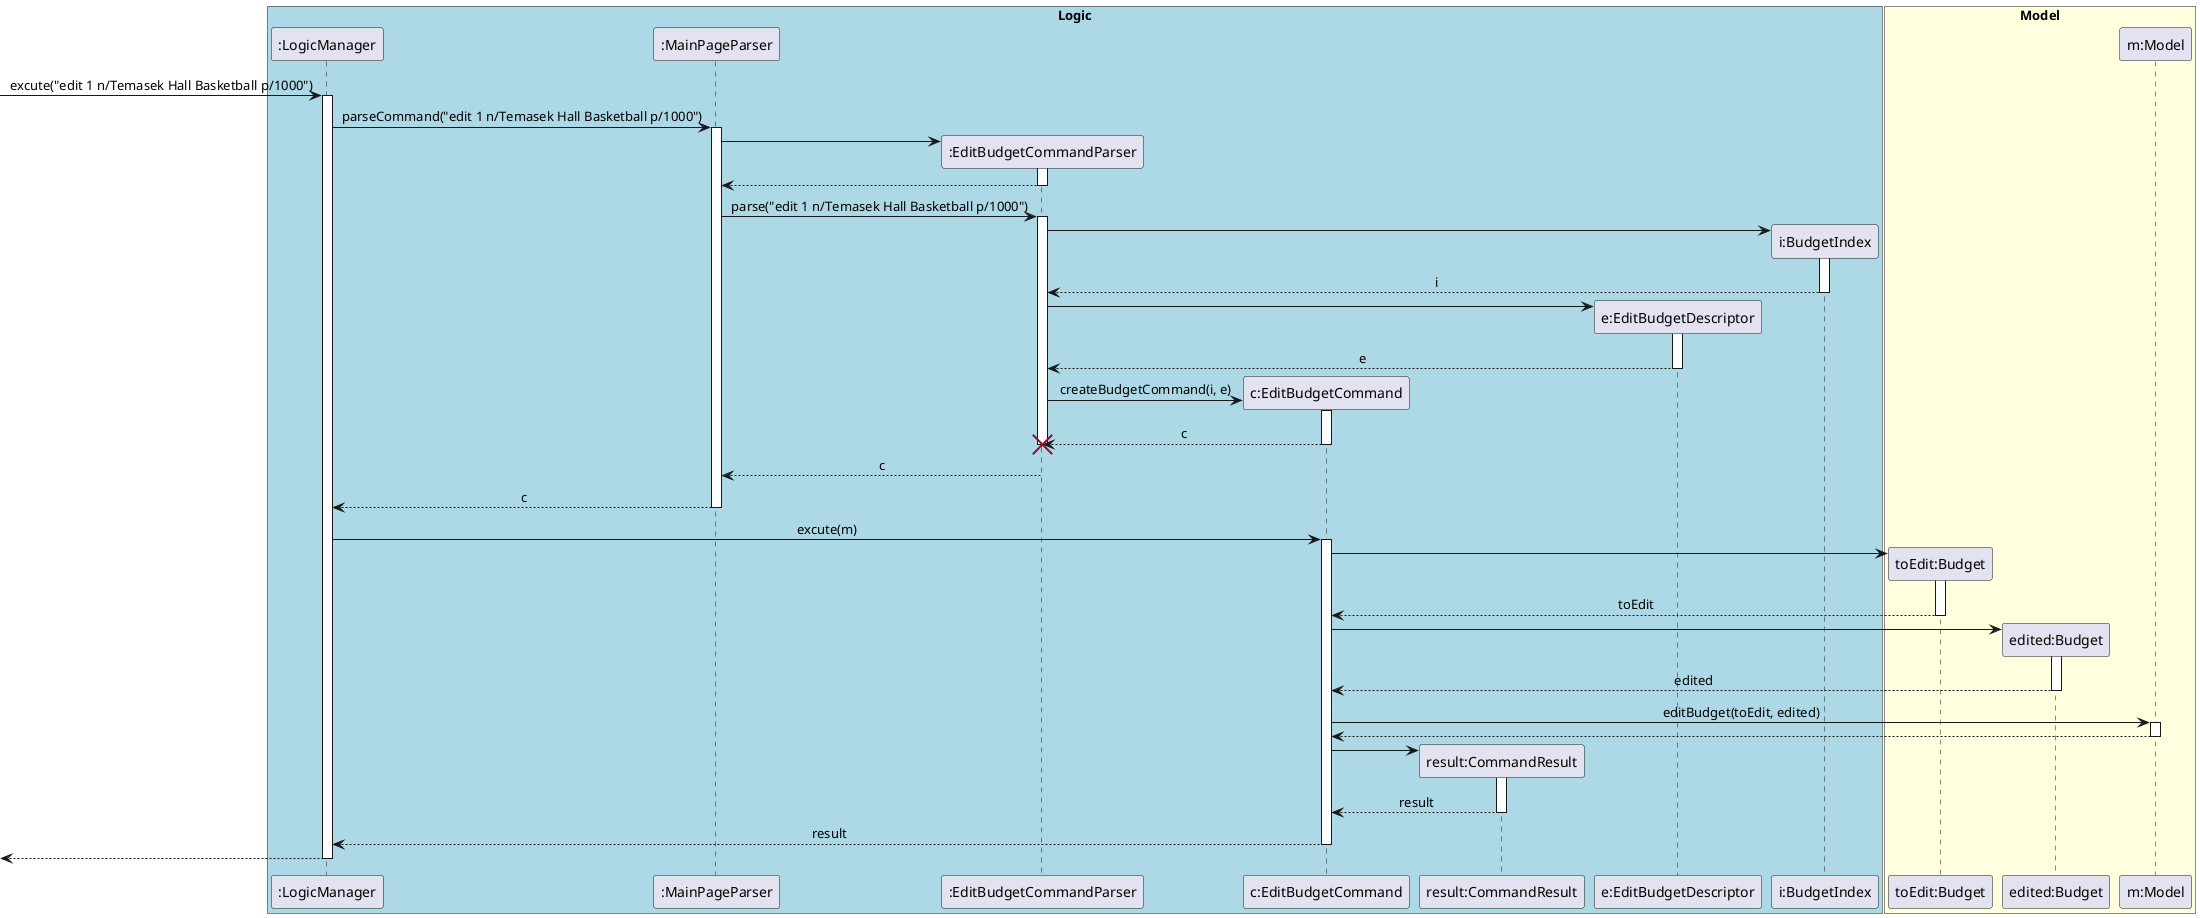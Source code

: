 @startuml
skinparam Sequence {
    MessageAlign center
}
box "Logic" #LightBlue
participant ":LogicManager" as LM
participant ":MainPageParser" as MPP
participant ":EditBudgetCommandParser" as EBCP
participant "c:EditBudgetCommand" as EBC
participant "result:CommandResult" as CR
participant "e:EditBudgetDescriptor" as EBD
participant "i:BudgetIndex" as BI

end box

box "Model" #LightYellow
participant "toEdit:Budget" as toEditBudget
participant "edited:Budget" as editedBudget
participant "m:Model" as M
end box

[-> LM : excute("edit 1 n/Temasek Hall Basketball p/1000")
activate LM
LM -> MPP : parseCommand("edit 1 n/Temasek Hall Basketball p/1000")
activate MPP

create EBCP
MPP -> EBCP
activate EBCP
MPP <-- EBCP
deactivate EBCP
MPP -> EBCP : parse("edit 1 n/Temasek Hall Basketball p/1000")
activate EBCP

create BI
EBCP -> BI
activate BI
EBCP <-- BI : i
deactivate BI 

create EBD
EBCP -> EBD
activate EBD
EBCP <-- EBD : e
deactivate EBD

create EBC
EBCP -> EBC : createBudgetCommand(i, e)
activate EBC
EBCP <-- EBC : c
deactivate EBC
destroy EBCP
MPP <-- EBCP : c
deactivate EBCP
LM <-- MPP : c
deactivate MPP

LM -> EBC: excute(m)

activate EBC
create toEditBudget
EBC -> toEditBudget
activate toEditBudget
EBC <-- toEditBudget : toEdit
deactivate toEditBudget

create editedBudget
EBC -> editedBudget
activate editedBudget
EBC <-- editedBudget : edited
deactivate editedBudget

EBC -> M : editBudget(toEdit, edited)
activate M
EBC <-- M
deactivate M

create CR
EBC -> CR
activate CR
EBC <-- CR : result
deactivate CR

LM <-- EBC: result
deactivate EBC
[<-- LM
deactivate LM


@enduml
